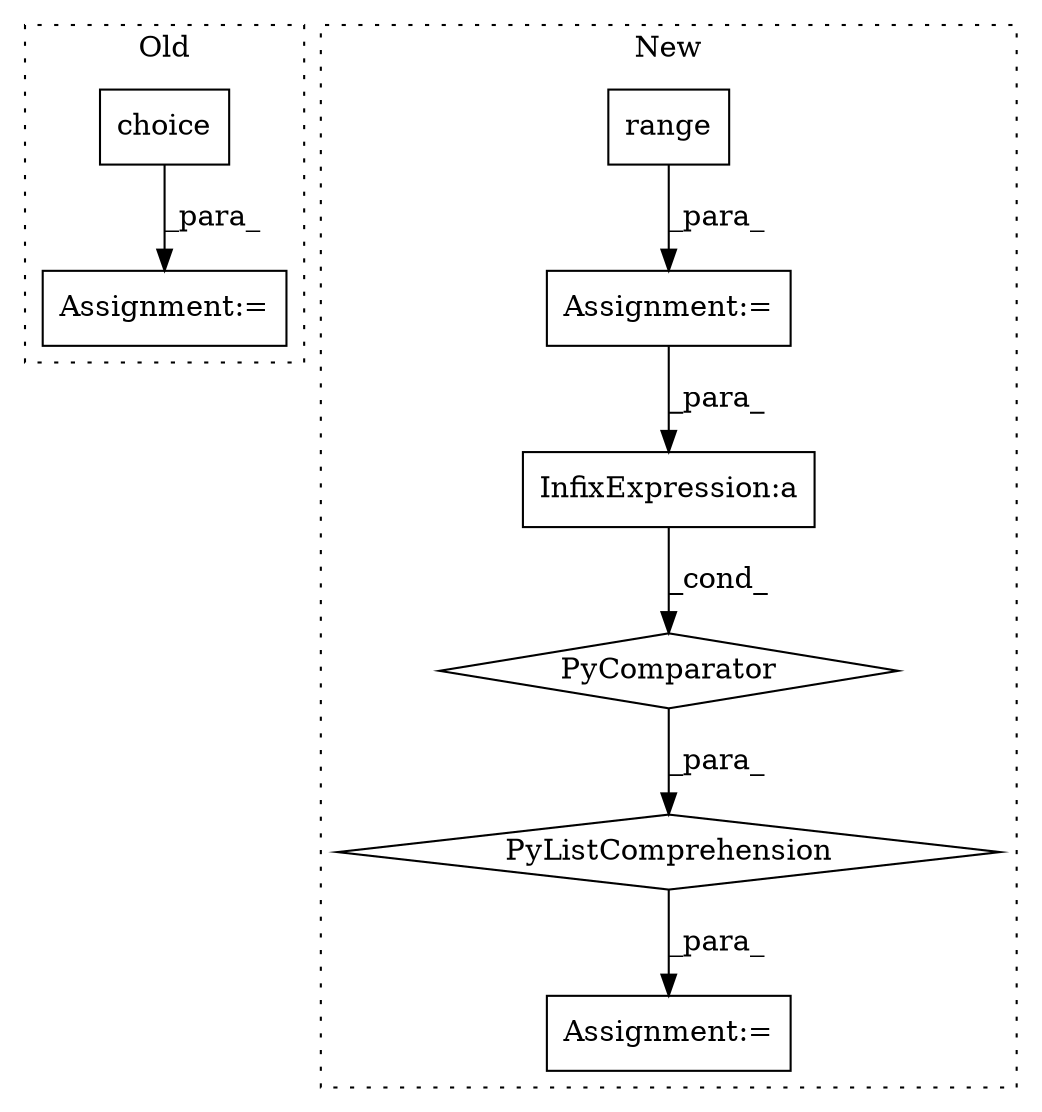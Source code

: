 digraph G {
subgraph cluster0 {
1 [label="choice" a="32" s="373,415" l="7,1" shape="box"];
3 [label="Assignment:=" a="7" s="359" l="1" shape="box"];
label = "Old";
style="dotted";
}
subgraph cluster1 {
2 [label="PyComparator" a="113" s="749" l="66" shape="diamond"];
4 [label="Assignment:=" a="7" s="615" l="37" shape="box"];
5 [label="PyListComprehension" a="109" s="684" l="139" shape="diamond"];
6 [label="Assignment:=" a="7" s="672" l="12" shape="box"];
7 [label="range" a="32" s="622,642" l="6,1" shape="box"];
8 [label="InfixExpression:a" a="27" s="795" l="3" shape="box"];
label = "New";
style="dotted";
}
1 -> 3 [label="_para_"];
2 -> 5 [label="_para_"];
4 -> 8 [label="_para_"];
5 -> 6 [label="_para_"];
7 -> 4 [label="_para_"];
8 -> 2 [label="_cond_"];
}